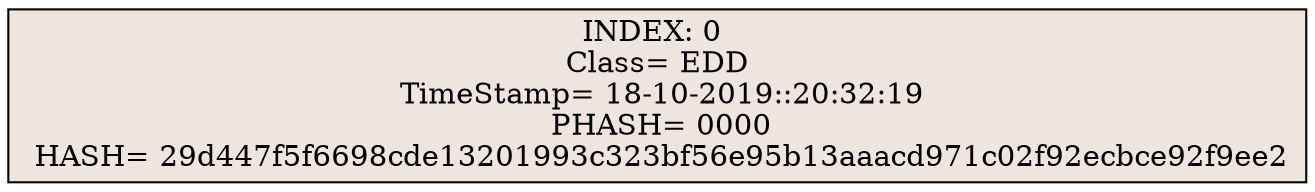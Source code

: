 digraph G { 
3256101[shape=record, style=filled, fillcolor=seashell2,label="INDEX: 0 &#92;n Class= EDD &#92;n TimeStamp= 18-10-2019::20:32:19&#92;n PHASH= 0000&#92;n HASH= 29d447f5f6698cde13201993c323bf56e95b13aaacd971c02f92ecbce92f9ee2"];
}
